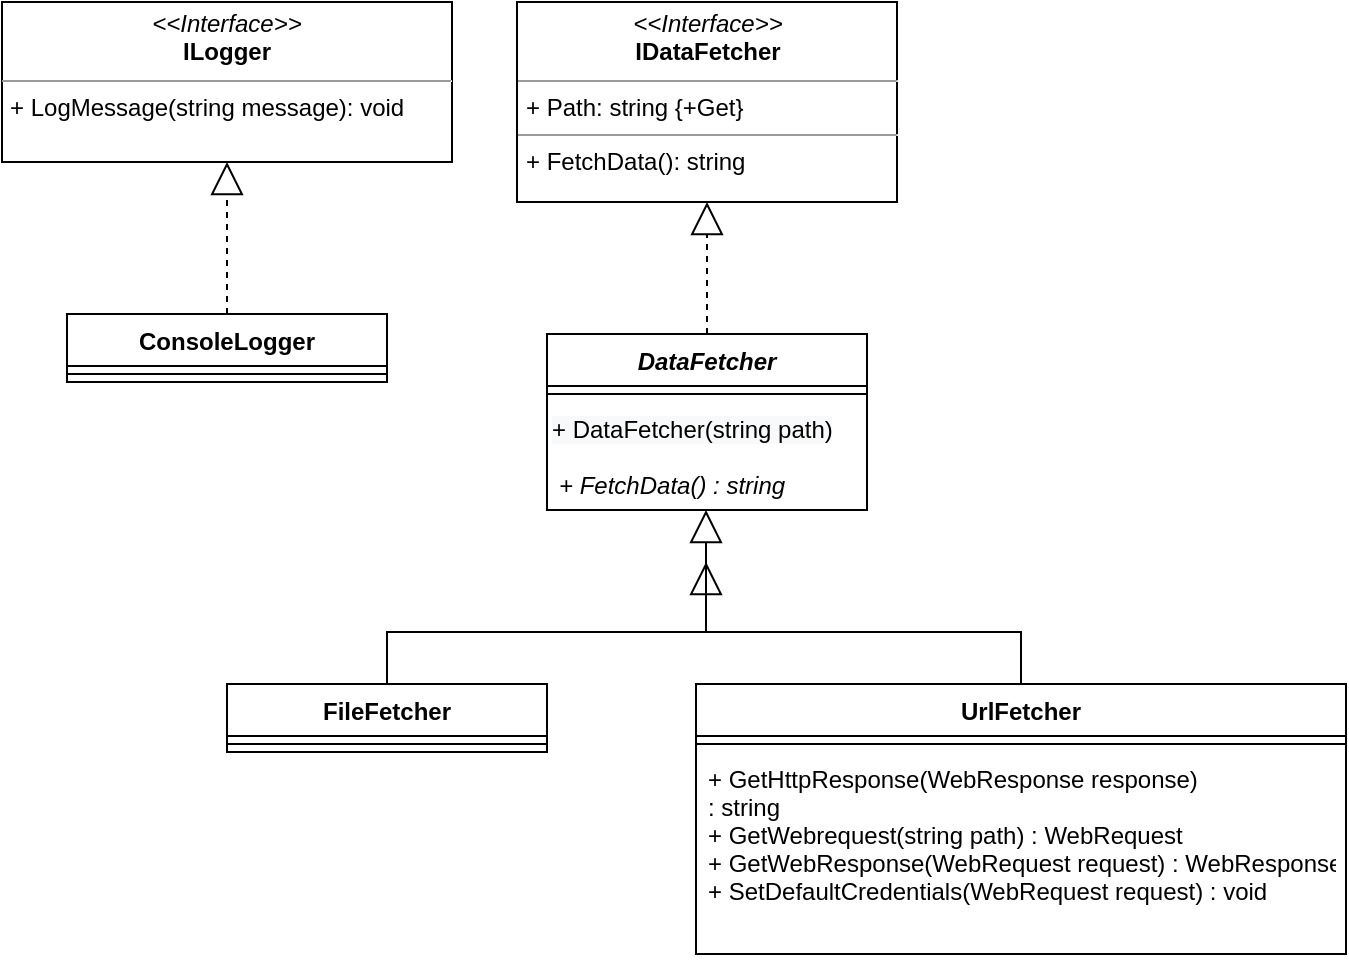 <mxfile version="13.9.2" type="device"><diagram id="TtIN3V6MDFEPIAJvHLlF" name="Page-1"><mxGraphModel dx="981" dy="508" grid="0" gridSize="10" guides="1" tooltips="1" connect="1" arrows="1" fold="1" page="1" pageScale="1" pageWidth="827" pageHeight="1169" math="0" shadow="0"><root><mxCell id="0"/><mxCell id="1" parent="0"/><mxCell id="UOjUGkYJlxJLycqMk_dA-7" value="&lt;p style=&quot;margin: 0px ; margin-top: 4px ; text-align: center&quot;&gt;&lt;i&gt;&amp;lt;&amp;lt;Interface&amp;gt;&amp;gt;&lt;/i&gt;&lt;br&gt;&lt;b&gt;ILogger&lt;/b&gt;&lt;/p&gt;&lt;hr size=&quot;1&quot;&gt;&lt;p style=&quot;margin: 0px ; margin-left: 4px&quot;&gt;&lt;span&gt;+ LogMessage(string message): void&lt;/span&gt;&lt;/p&gt;" style="verticalAlign=top;align=left;overflow=fill;fontSize=12;fontFamily=Helvetica;html=1;" vertex="1" parent="1"><mxGeometry x="101" y="74" width="225" height="80" as="geometry"/></mxCell><mxCell id="UOjUGkYJlxJLycqMk_dA-24" style="edgeStyle=orthogonalEdgeStyle;rounded=0;orthogonalLoop=1;jettySize=auto;html=1;exitX=0.5;exitY=0;exitDx=0;exitDy=0;endArrow=block;endFill=0;endSize=14;dashed=1;" edge="1" parent="1" source="UOjUGkYJlxJLycqMk_dA-8" target="UOjUGkYJlxJLycqMk_dA-7"><mxGeometry relative="1" as="geometry"/></mxCell><mxCell id="UOjUGkYJlxJLycqMk_dA-8" value="ConsoleLogger" style="swimlane;fontStyle=1;align=center;verticalAlign=top;childLayout=stackLayout;horizontal=1;startSize=26;horizontalStack=0;resizeParent=1;resizeParentMax=0;resizeLast=0;collapsible=1;marginBottom=0;" vertex="1" parent="1"><mxGeometry x="133.5" y="230" width="160" height="34" as="geometry"/></mxCell><mxCell id="UOjUGkYJlxJLycqMk_dA-10" value="" style="line;strokeWidth=1;fillColor=none;align=left;verticalAlign=middle;spacingTop=-1;spacingLeft=3;spacingRight=3;rotatable=0;labelPosition=right;points=[];portConstraint=eastwest;" vertex="1" parent="UOjUGkYJlxJLycqMk_dA-8"><mxGeometry y="26" width="160" height="8" as="geometry"/></mxCell><mxCell id="UOjUGkYJlxJLycqMk_dA-30" style="edgeStyle=orthogonalEdgeStyle;rounded=0;orthogonalLoop=1;jettySize=auto;html=1;exitX=0.5;exitY=0;exitDx=0;exitDy=0;endArrow=block;endFill=0;endSize=14;" edge="1" parent="1"><mxGeometry relative="1" as="geometry"><mxPoint x="293.5" y="415" as="sourcePoint"/><mxPoint x="453.01" y="354" as="targetPoint"/><Array as="points"><mxPoint x="293" y="389"/><mxPoint x="453" y="389"/></Array></mxGeometry></mxCell><mxCell id="UOjUGkYJlxJLycqMk_dA-12" value="FileFetcher" style="swimlane;fontStyle=1;align=center;verticalAlign=top;childLayout=stackLayout;horizontal=1;startSize=26;horizontalStack=0;resizeParent=1;resizeParentMax=0;resizeLast=0;collapsible=1;marginBottom=0;" vertex="1" parent="1"><mxGeometry x="213.5" y="415" width="160" height="34" as="geometry"/></mxCell><mxCell id="UOjUGkYJlxJLycqMk_dA-14" value="" style="line;strokeWidth=1;fillColor=none;align=left;verticalAlign=middle;spacingTop=-1;spacingLeft=3;spacingRight=3;rotatable=0;labelPosition=right;points=[];portConstraint=eastwest;" vertex="1" parent="UOjUGkYJlxJLycqMk_dA-12"><mxGeometry y="26" width="160" height="8" as="geometry"/></mxCell><mxCell id="UOjUGkYJlxJLycqMk_dA-28" style="edgeStyle=orthogonalEdgeStyle;rounded=0;orthogonalLoop=1;jettySize=auto;html=1;exitX=0.5;exitY=0;exitDx=0;exitDy=0;endArrow=block;endFill=0;endSize=14;" edge="1" parent="1" source="UOjUGkYJlxJLycqMk_dA-16" target="UOjUGkYJlxJLycqMk_dA-20"><mxGeometry relative="1" as="geometry"><Array as="points"><mxPoint x="611" y="389"/><mxPoint x="453" y="389"/></Array></mxGeometry></mxCell><mxCell id="UOjUGkYJlxJLycqMk_dA-16" value="UrlFetcher" style="swimlane;fontStyle=1;align=center;verticalAlign=top;childLayout=stackLayout;horizontal=1;startSize=26;horizontalStack=0;resizeParent=1;resizeParentMax=0;resizeLast=0;collapsible=1;marginBottom=0;" vertex="1" parent="1"><mxGeometry x="448" y="415" width="325" height="135" as="geometry"/></mxCell><mxCell id="UOjUGkYJlxJLycqMk_dA-18" value="" style="line;strokeWidth=1;fillColor=none;align=left;verticalAlign=middle;spacingTop=-1;spacingLeft=3;spacingRight=3;rotatable=0;labelPosition=right;points=[];portConstraint=eastwest;" vertex="1" parent="UOjUGkYJlxJLycqMk_dA-16"><mxGeometry y="26" width="325" height="8" as="geometry"/></mxCell><mxCell id="UOjUGkYJlxJLycqMk_dA-19" value="+ GetHttpResponse(WebResponse response)&#10;: string&#10;+ GetWebrequest(string path) : WebRequest&#10;+ GetWebResponse(WebRequest request) : WebResponse&#10;+ SetDefaultCredentials(WebRequest request) : void" style="text;strokeColor=none;fillColor=none;align=left;verticalAlign=top;spacingLeft=4;spacingRight=4;overflow=hidden;rotatable=0;points=[[0,0.5],[1,0.5]];portConstraint=eastwest;" vertex="1" parent="UOjUGkYJlxJLycqMk_dA-16"><mxGeometry y="34" width="325" height="101" as="geometry"/></mxCell><mxCell id="UOjUGkYJlxJLycqMk_dA-26" style="edgeStyle=orthogonalEdgeStyle;rounded=0;orthogonalLoop=1;jettySize=auto;html=1;exitX=0.5;exitY=0;exitDx=0;exitDy=0;dashed=1;endArrow=block;endFill=0;endSize=14;" edge="1" parent="1" source="UOjUGkYJlxJLycqMk_dA-20" target="UOjUGkYJlxJLycqMk_dA-25"><mxGeometry relative="1" as="geometry"/></mxCell><mxCell id="UOjUGkYJlxJLycqMk_dA-20" value="DataFetcher" style="swimlane;fontStyle=3;align=center;verticalAlign=top;childLayout=stackLayout;horizontal=1;startSize=26;horizontalStack=0;resizeParent=1;resizeParentMax=0;resizeLast=0;collapsible=1;marginBottom=0;" vertex="1" parent="1"><mxGeometry x="373.5" y="240" width="160" height="88" as="geometry"/></mxCell><mxCell id="UOjUGkYJlxJLycqMk_dA-22" value="" style="line;strokeWidth=1;fillColor=none;align=left;verticalAlign=middle;spacingTop=-1;spacingLeft=3;spacingRight=3;rotatable=0;labelPosition=right;points=[];portConstraint=eastwest;" vertex="1" parent="UOjUGkYJlxJLycqMk_dA-20"><mxGeometry y="26" width="160" height="8" as="geometry"/></mxCell><mxCell id="UOjUGkYJlxJLycqMk_dA-27" value="&lt;span style=&quot;color: rgb(0, 0, 0); font-family: helvetica; font-size: 12px; font-style: normal; font-weight: 400; letter-spacing: normal; text-align: left; text-indent: 0px; text-transform: none; word-spacing: 0px; background-color: rgb(248, 249, 250); display: inline; float: none;&quot;&gt;+ DataFetcher(string path)&lt;/span&gt;" style="text;whiteSpace=wrap;html=1;" vertex="1" parent="UOjUGkYJlxJLycqMk_dA-20"><mxGeometry y="34" width="160" height="28" as="geometry"/></mxCell><mxCell id="UOjUGkYJlxJLycqMk_dA-23" value="+ FetchData() : string" style="text;strokeColor=none;fillColor=none;align=left;verticalAlign=top;spacingLeft=4;spacingRight=4;overflow=hidden;rotatable=0;points=[[0,0.5],[1,0.5]];portConstraint=eastwest;fontStyle=2" vertex="1" parent="UOjUGkYJlxJLycqMk_dA-20"><mxGeometry y="62" width="160" height="26" as="geometry"/></mxCell><mxCell id="UOjUGkYJlxJLycqMk_dA-25" value="&lt;p style=&quot;margin: 0px ; margin-top: 4px ; text-align: center&quot;&gt;&lt;i&gt;&amp;lt;&amp;lt;Interface&amp;gt;&amp;gt;&lt;/i&gt;&lt;br&gt;&lt;b&gt;IDataFetcher&lt;/b&gt;&lt;/p&gt;&lt;hr size=&quot;1&quot;&gt;&lt;p style=&quot;margin: 0px ; margin-left: 4px&quot;&gt;+ Path: string {+Get}&lt;br&gt;&lt;/p&gt;&lt;hr size=&quot;1&quot;&gt;&lt;p style=&quot;margin: 0px ; margin-left: 4px&quot;&gt;+ FetchData(): string&lt;br&gt;&lt;/p&gt;" style="verticalAlign=top;align=left;overflow=fill;fontSize=12;fontFamily=Helvetica;html=1;" vertex="1" parent="1"><mxGeometry x="358.5" y="74" width="190" height="100" as="geometry"/></mxCell></root></mxGraphModel></diagram></mxfile>